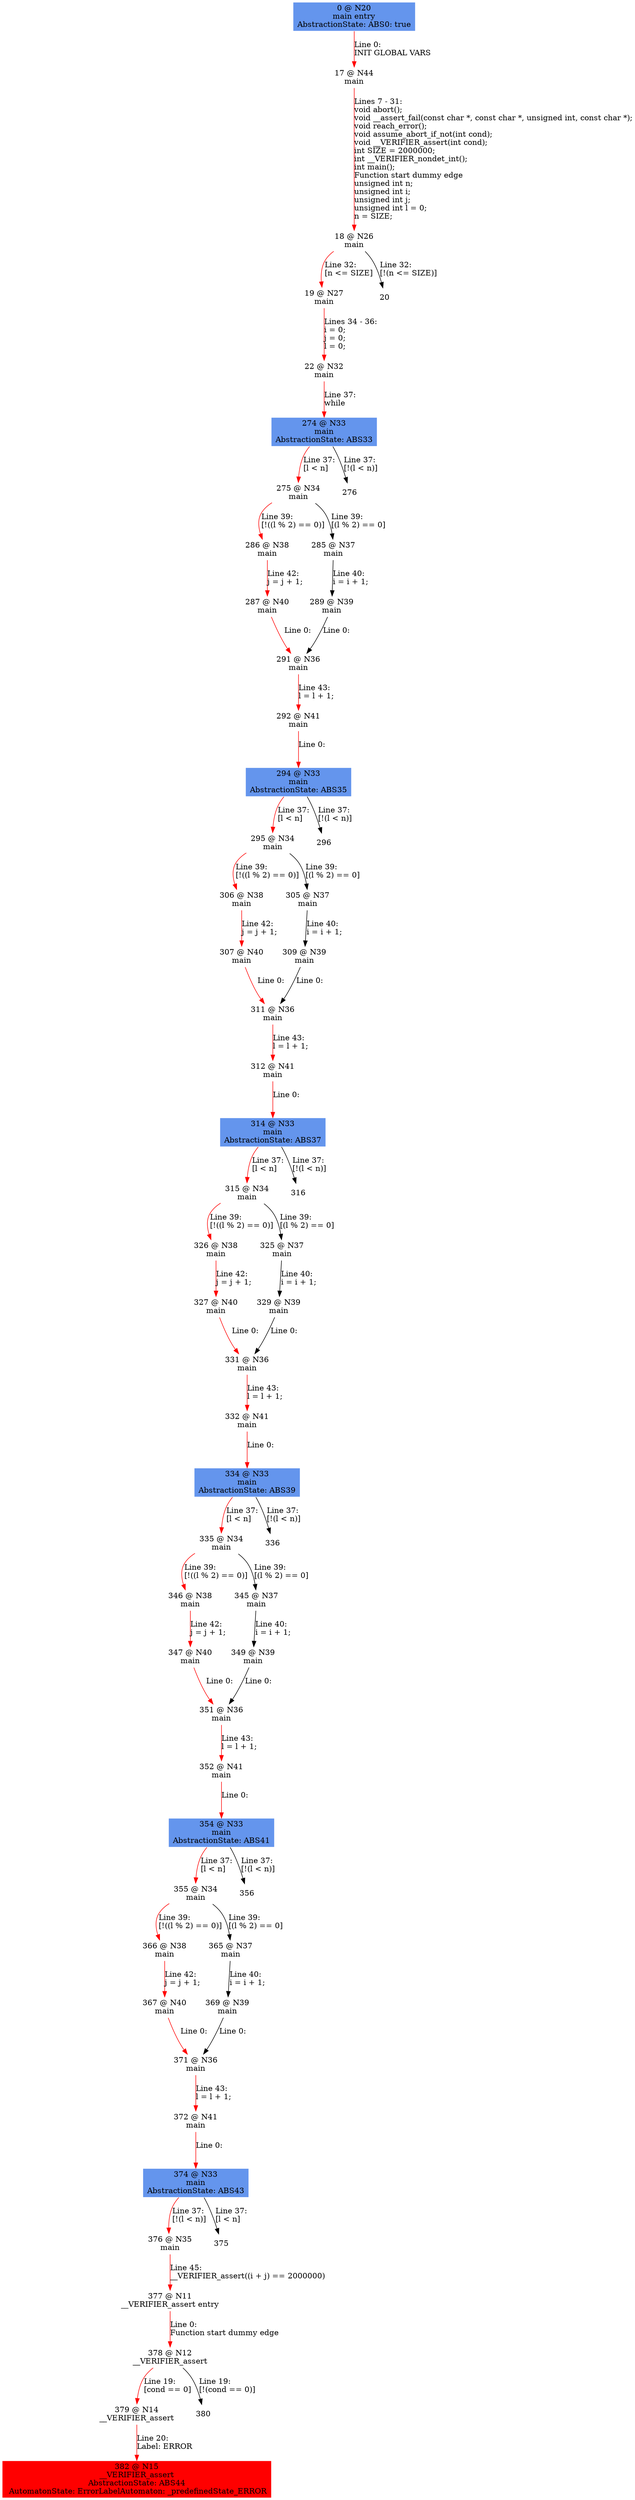 digraph ARG {
node [style="filled" shape="box" color="white"]
0 [fillcolor="cornflowerblue" label="0 @ N20\nmain entry\nAbstractionState: ABS0: true\n" id="0"]
17 [label="17 @ N44\nmain\n" id="17"]
18 [label="18 @ N26\nmain\n" id="18"]
19 [label="19 @ N27\nmain\n" id="19"]
22 [label="22 @ N32\nmain\n" id="22"]
274 [fillcolor="cornflowerblue" label="274 @ N33\nmain\nAbstractionState: ABS33\n" id="274"]
275 [label="275 @ N34\nmain\n" id="275"]
286 [label="286 @ N38\nmain\n" id="286"]
287 [label="287 @ N40\nmain\n" id="287"]
291 [label="291 @ N36\nmain\n" id="291"]
292 [label="292 @ N41\nmain\n" id="292"]
294 [fillcolor="cornflowerblue" label="294 @ N33\nmain\nAbstractionState: ABS35\n" id="294"]
295 [label="295 @ N34\nmain\n" id="295"]
306 [label="306 @ N38\nmain\n" id="306"]
307 [label="307 @ N40\nmain\n" id="307"]
311 [label="311 @ N36\nmain\n" id="311"]
312 [label="312 @ N41\nmain\n" id="312"]
314 [fillcolor="cornflowerblue" label="314 @ N33\nmain\nAbstractionState: ABS37\n" id="314"]
315 [label="315 @ N34\nmain\n" id="315"]
326 [label="326 @ N38\nmain\n" id="326"]
327 [label="327 @ N40\nmain\n" id="327"]
331 [label="331 @ N36\nmain\n" id="331"]
332 [label="332 @ N41\nmain\n" id="332"]
334 [fillcolor="cornflowerblue" label="334 @ N33\nmain\nAbstractionState: ABS39\n" id="334"]
335 [label="335 @ N34\nmain\n" id="335"]
346 [label="346 @ N38\nmain\n" id="346"]
347 [label="347 @ N40\nmain\n" id="347"]
351 [label="351 @ N36\nmain\n" id="351"]
352 [label="352 @ N41\nmain\n" id="352"]
354 [fillcolor="cornflowerblue" label="354 @ N33\nmain\nAbstractionState: ABS41\n" id="354"]
355 [label="355 @ N34\nmain\n" id="355"]
366 [label="366 @ N38\nmain\n" id="366"]
367 [label="367 @ N40\nmain\n" id="367"]
371 [label="371 @ N36\nmain\n" id="371"]
372 [label="372 @ N41\nmain\n" id="372"]
374 [fillcolor="cornflowerblue" label="374 @ N33\nmain\nAbstractionState: ABS43\n" id="374"]
376 [label="376 @ N35\nmain\n" id="376"]
377 [label="377 @ N11\n__VERIFIER_assert entry\n" id="377"]
378 [label="378 @ N12\n__VERIFIER_assert\n" id="378"]
379 [label="379 @ N14\n__VERIFIER_assert\n" id="379"]
382 [fillcolor="red" label="382 @ N15\n__VERIFIER_assert\nAbstractionState: ABS44\n AutomatonState: ErrorLabelAutomaton: _predefinedState_ERROR\n" id="382"]
365 [label="365 @ N37\nmain\n" id="365"]
369 [label="369 @ N39\nmain\n" id="369"]
345 [label="345 @ N37\nmain\n" id="345"]
349 [label="349 @ N39\nmain\n" id="349"]
325 [label="325 @ N37\nmain\n" id="325"]
329 [label="329 @ N39\nmain\n" id="329"]
305 [label="305 @ N37\nmain\n" id="305"]
309 [label="309 @ N39\nmain\n" id="309"]
285 [label="285 @ N37\nmain\n" id="285"]
289 [label="289 @ N39\nmain\n" id="289"]
0 -> 17 [color="red" label="Line 0: \lINIT GLOBAL VARS\l" id="0 -> 17"]
17 -> 18 [color="red" label="Lines 7 - 31: \lvoid abort();\lvoid __assert_fail(const char *, const char *, unsigned int, const char *);\lvoid reach_error();\lvoid assume_abort_if_not(int cond);\lvoid __VERIFIER_assert(int cond);\lint SIZE = 2000000;\lint __VERIFIER_nondet_int();\lint main();\lFunction start dummy edge\lunsigned int n;\lunsigned int i;\lunsigned int j;\lunsigned int l = 0;\ln = SIZE;\l" id="17 -> 18"]
18 -> 19 [color="red" label="Line 32: \l[n <= SIZE]\l" id="18 -> 19"]
18 -> 20 [label="Line 32: \l[!(n <= SIZE)]\l" id="18 -> 20"]
19 -> 22 [color="red" label="Lines 34 - 36: \li = 0;\lj = 0;\ll = 0;\l" id="19 -> 22"]
22 -> 274 [color="red" label="Line 37: \lwhile\l" id="22 -> 274"]
274 -> 275 [color="red" label="Line 37: \l[l < n]\l" id="274 -> 275"]
274 -> 276 [label="Line 37: \l[!(l < n)]\l" id="274 -> 276"]
275 -> 285 [label="Line 39: \l[(l % 2) == 0]\l" id="275 -> 285"]
275 -> 286 [color="red" label="Line 39: \l[!((l % 2) == 0)]\l" id="275 -> 286"]
286 -> 287 [color="red" label="Line 42: \lj = j + 1;\l" id="286 -> 287"]
287 -> 291 [color="red" label="Line 0: \l\l" id="287 -> 291"]
291 -> 292 [color="red" label="Line 43: \ll = l + 1;\l" id="291 -> 292"]
292 -> 294 [color="red" label="Line 0: \l\l" id="292 -> 294"]
294 -> 295 [color="red" label="Line 37: \l[l < n]\l" id="294 -> 295"]
294 -> 296 [label="Line 37: \l[!(l < n)]\l" id="294 -> 296"]
295 -> 305 [label="Line 39: \l[(l % 2) == 0]\l" id="295 -> 305"]
295 -> 306 [color="red" label="Line 39: \l[!((l % 2) == 0)]\l" id="295 -> 306"]
306 -> 307 [color="red" label="Line 42: \lj = j + 1;\l" id="306 -> 307"]
307 -> 311 [color="red" label="Line 0: \l\l" id="307 -> 311"]
311 -> 312 [color="red" label="Line 43: \ll = l + 1;\l" id="311 -> 312"]
312 -> 314 [color="red" label="Line 0: \l\l" id="312 -> 314"]
314 -> 315 [color="red" label="Line 37: \l[l < n]\l" id="314 -> 315"]
314 -> 316 [label="Line 37: \l[!(l < n)]\l" id="314 -> 316"]
315 -> 325 [label="Line 39: \l[(l % 2) == 0]\l" id="315 -> 325"]
315 -> 326 [color="red" label="Line 39: \l[!((l % 2) == 0)]\l" id="315 -> 326"]
326 -> 327 [color="red" label="Line 42: \lj = j + 1;\l" id="326 -> 327"]
327 -> 331 [color="red" label="Line 0: \l\l" id="327 -> 331"]
331 -> 332 [color="red" label="Line 43: \ll = l + 1;\l" id="331 -> 332"]
332 -> 334 [color="red" label="Line 0: \l\l" id="332 -> 334"]
334 -> 335 [color="red" label="Line 37: \l[l < n]\l" id="334 -> 335"]
334 -> 336 [label="Line 37: \l[!(l < n)]\l" id="334 -> 336"]
335 -> 345 [label="Line 39: \l[(l % 2) == 0]\l" id="335 -> 345"]
335 -> 346 [color="red" label="Line 39: \l[!((l % 2) == 0)]\l" id="335 -> 346"]
346 -> 347 [color="red" label="Line 42: \lj = j + 1;\l" id="346 -> 347"]
347 -> 351 [color="red" label="Line 0: \l\l" id="347 -> 351"]
351 -> 352 [color="red" label="Line 43: \ll = l + 1;\l" id="351 -> 352"]
352 -> 354 [color="red" label="Line 0: \l\l" id="352 -> 354"]
354 -> 355 [color="red" label="Line 37: \l[l < n]\l" id="354 -> 355"]
354 -> 356 [label="Line 37: \l[!(l < n)]\l" id="354 -> 356"]
355 -> 365 [label="Line 39: \l[(l % 2) == 0]\l" id="355 -> 365"]
355 -> 366 [color="red" label="Line 39: \l[!((l % 2) == 0)]\l" id="355 -> 366"]
366 -> 367 [color="red" label="Line 42: \lj = j + 1;\l" id="366 -> 367"]
367 -> 371 [color="red" label="Line 0: \l\l" id="367 -> 371"]
371 -> 372 [color="red" label="Line 43: \ll = l + 1;\l" id="371 -> 372"]
372 -> 374 [color="red" label="Line 0: \l\l" id="372 -> 374"]
374 -> 375 [label="Line 37: \l[l < n]\l" id="374 -> 375"]
374 -> 376 [color="red" label="Line 37: \l[!(l < n)]\l" id="374 -> 376"]
376 -> 377 [color="red" label="Line 45: \l__VERIFIER_assert((i + j) == 2000000)\l" id="376 -> 377"]
377 -> 378 [color="red" label="Line 0: \lFunction start dummy edge\l" id="377 -> 378"]
378 -> 379 [color="red" label="Line 19: \l[cond == 0]\l" id="378 -> 379"]
378 -> 380 [label="Line 19: \l[!(cond == 0)]\l" id="378 -> 380"]
379 -> 382 [color="red" label="Line 20: \lLabel: ERROR\l" id="379 -> 382"]
365 -> 369 [label="Line 40: \li = i + 1;\l" id="365 -> 369"]
369 -> 371 [label="Line 0: \l\l" id="369 -> 371"]
345 -> 349 [label="Line 40: \li = i + 1;\l" id="345 -> 349"]
349 -> 351 [label="Line 0: \l\l" id="349 -> 351"]
325 -> 329 [label="Line 40: \li = i + 1;\l" id="325 -> 329"]
329 -> 331 [label="Line 0: \l\l" id="329 -> 331"]
305 -> 309 [label="Line 40: \li = i + 1;\l" id="305 -> 309"]
309 -> 311 [label="Line 0: \l\l" id="309 -> 311"]
285 -> 289 [label="Line 40: \li = i + 1;\l" id="285 -> 289"]
289 -> 291 [label="Line 0: \l\l" id="289 -> 291"]
}
